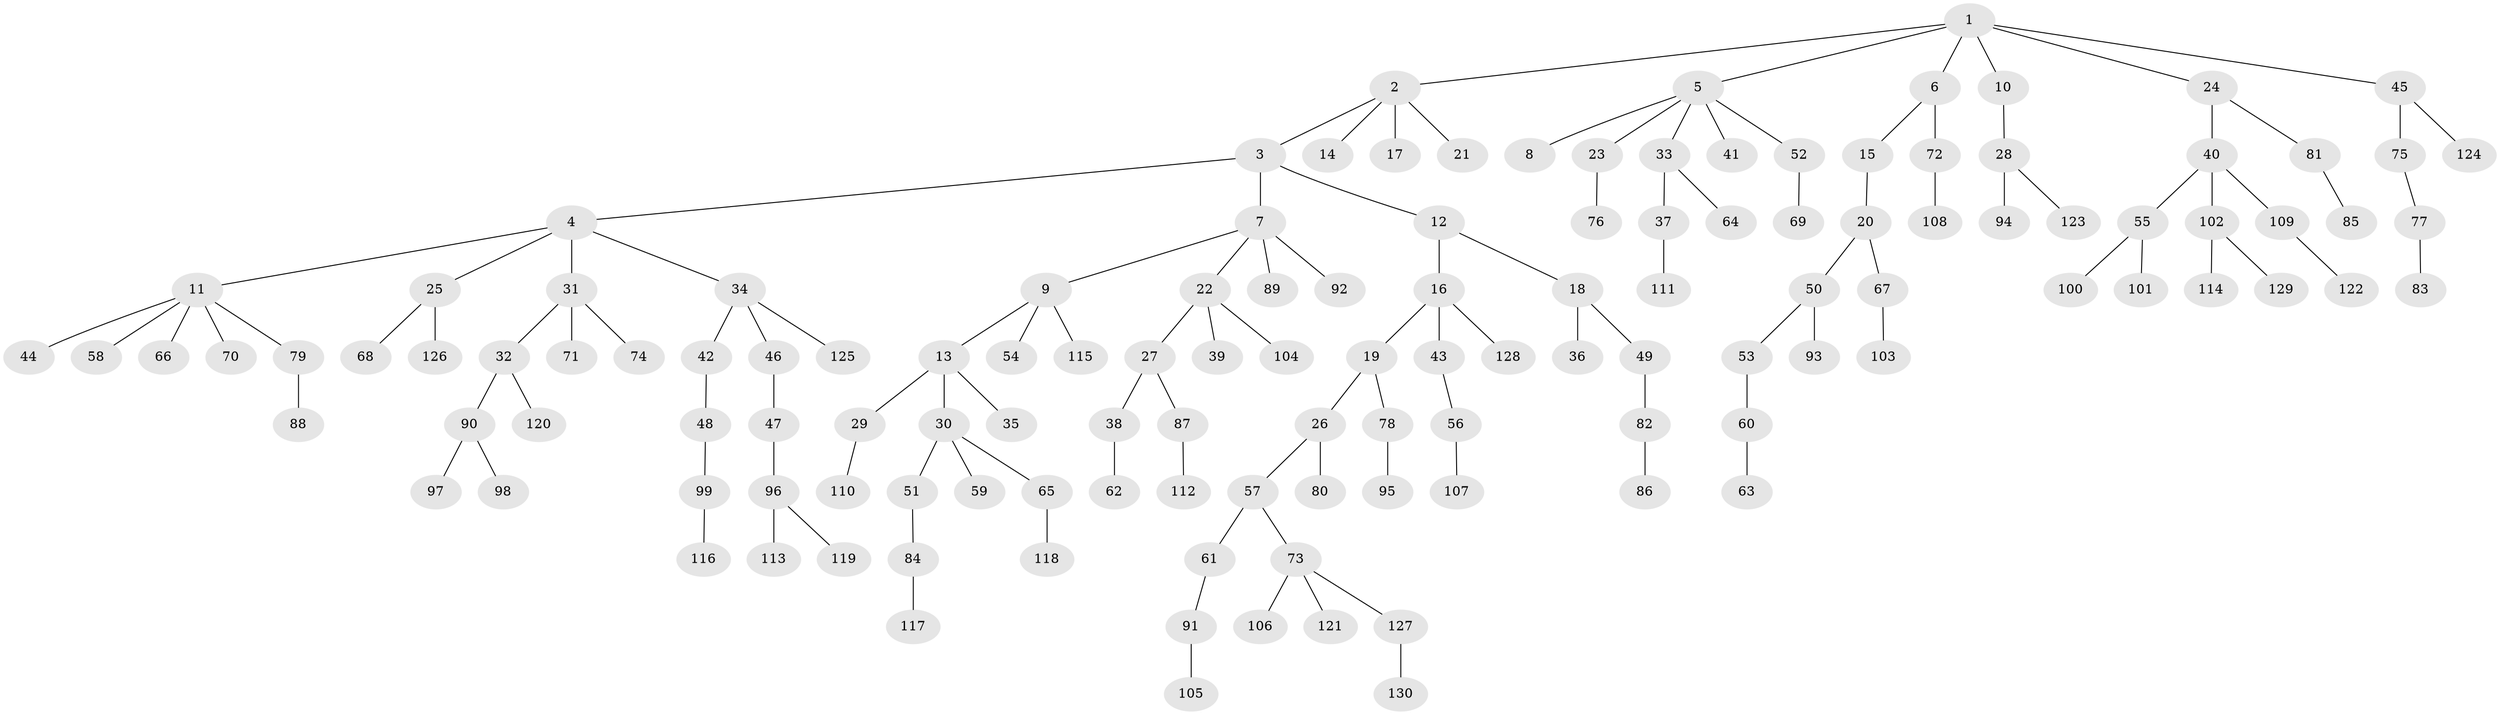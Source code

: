 // Generated by graph-tools (version 1.1) at 2025/11/02/27/25 16:11:25]
// undirected, 130 vertices, 129 edges
graph export_dot {
graph [start="1"]
  node [color=gray90,style=filled];
  1;
  2;
  3;
  4;
  5;
  6;
  7;
  8;
  9;
  10;
  11;
  12;
  13;
  14;
  15;
  16;
  17;
  18;
  19;
  20;
  21;
  22;
  23;
  24;
  25;
  26;
  27;
  28;
  29;
  30;
  31;
  32;
  33;
  34;
  35;
  36;
  37;
  38;
  39;
  40;
  41;
  42;
  43;
  44;
  45;
  46;
  47;
  48;
  49;
  50;
  51;
  52;
  53;
  54;
  55;
  56;
  57;
  58;
  59;
  60;
  61;
  62;
  63;
  64;
  65;
  66;
  67;
  68;
  69;
  70;
  71;
  72;
  73;
  74;
  75;
  76;
  77;
  78;
  79;
  80;
  81;
  82;
  83;
  84;
  85;
  86;
  87;
  88;
  89;
  90;
  91;
  92;
  93;
  94;
  95;
  96;
  97;
  98;
  99;
  100;
  101;
  102;
  103;
  104;
  105;
  106;
  107;
  108;
  109;
  110;
  111;
  112;
  113;
  114;
  115;
  116;
  117;
  118;
  119;
  120;
  121;
  122;
  123;
  124;
  125;
  126;
  127;
  128;
  129;
  130;
  1 -- 2;
  1 -- 5;
  1 -- 6;
  1 -- 10;
  1 -- 24;
  1 -- 45;
  2 -- 3;
  2 -- 14;
  2 -- 17;
  2 -- 21;
  3 -- 4;
  3 -- 7;
  3 -- 12;
  4 -- 11;
  4 -- 25;
  4 -- 31;
  4 -- 34;
  5 -- 8;
  5 -- 23;
  5 -- 33;
  5 -- 41;
  5 -- 52;
  6 -- 15;
  6 -- 72;
  7 -- 9;
  7 -- 22;
  7 -- 89;
  7 -- 92;
  9 -- 13;
  9 -- 54;
  9 -- 115;
  10 -- 28;
  11 -- 44;
  11 -- 58;
  11 -- 66;
  11 -- 70;
  11 -- 79;
  12 -- 16;
  12 -- 18;
  13 -- 29;
  13 -- 30;
  13 -- 35;
  15 -- 20;
  16 -- 19;
  16 -- 43;
  16 -- 128;
  18 -- 36;
  18 -- 49;
  19 -- 26;
  19 -- 78;
  20 -- 50;
  20 -- 67;
  22 -- 27;
  22 -- 39;
  22 -- 104;
  23 -- 76;
  24 -- 40;
  24 -- 81;
  25 -- 68;
  25 -- 126;
  26 -- 57;
  26 -- 80;
  27 -- 38;
  27 -- 87;
  28 -- 94;
  28 -- 123;
  29 -- 110;
  30 -- 51;
  30 -- 59;
  30 -- 65;
  31 -- 32;
  31 -- 71;
  31 -- 74;
  32 -- 90;
  32 -- 120;
  33 -- 37;
  33 -- 64;
  34 -- 42;
  34 -- 46;
  34 -- 125;
  37 -- 111;
  38 -- 62;
  40 -- 55;
  40 -- 102;
  40 -- 109;
  42 -- 48;
  43 -- 56;
  45 -- 75;
  45 -- 124;
  46 -- 47;
  47 -- 96;
  48 -- 99;
  49 -- 82;
  50 -- 53;
  50 -- 93;
  51 -- 84;
  52 -- 69;
  53 -- 60;
  55 -- 100;
  55 -- 101;
  56 -- 107;
  57 -- 61;
  57 -- 73;
  60 -- 63;
  61 -- 91;
  65 -- 118;
  67 -- 103;
  72 -- 108;
  73 -- 106;
  73 -- 121;
  73 -- 127;
  75 -- 77;
  77 -- 83;
  78 -- 95;
  79 -- 88;
  81 -- 85;
  82 -- 86;
  84 -- 117;
  87 -- 112;
  90 -- 97;
  90 -- 98;
  91 -- 105;
  96 -- 113;
  96 -- 119;
  99 -- 116;
  102 -- 114;
  102 -- 129;
  109 -- 122;
  127 -- 130;
}
